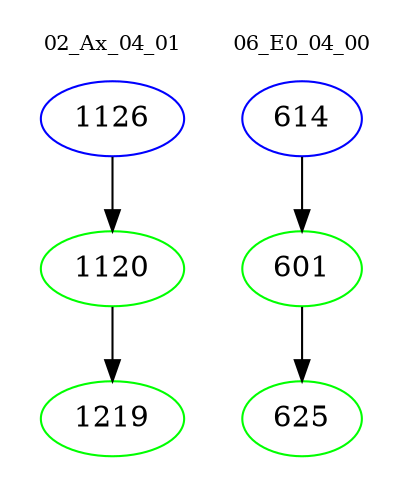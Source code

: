 digraph{
subgraph cluster_0 {
color = white
label = "02_Ax_04_01";
fontsize=10;
T0_1126 [label="1126", color="blue"]
T0_1126 -> T0_1120 [color="black"]
T0_1120 [label="1120", color="green"]
T0_1120 -> T0_1219 [color="black"]
T0_1219 [label="1219", color="green"]
}
subgraph cluster_1 {
color = white
label = "06_E0_04_00";
fontsize=10;
T1_614 [label="614", color="blue"]
T1_614 -> T1_601 [color="black"]
T1_601 [label="601", color="green"]
T1_601 -> T1_625 [color="black"]
T1_625 [label="625", color="green"]
}
}
